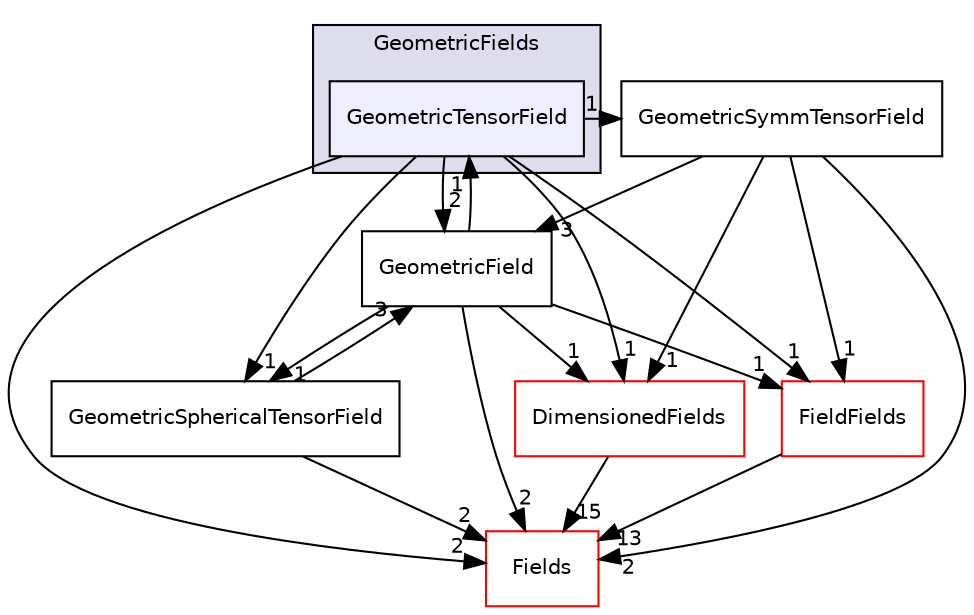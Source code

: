 digraph "src/OpenFOAM/fields/GeometricFields/GeometricTensorField" {
  bgcolor=transparent;
  compound=true
  node [ fontsize="10", fontname="Helvetica"];
  edge [ labelfontsize="10", labelfontname="Helvetica"];
  subgraph clusterdir_99558e6cce2e782cc8c86fe4c767e1e1 {
    graph [ bgcolor="#ddddee", pencolor="black", label="GeometricFields" fontname="Helvetica", fontsize="10", URL="dir_99558e6cce2e782cc8c86fe4c767e1e1.html"]
  dir_5ce9b94a15d598509690339b73ab7566 [shape=box, label="GeometricTensorField", style="filled", fillcolor="#eeeeff", pencolor="black", URL="dir_5ce9b94a15d598509690339b73ab7566.html"];
  }
  dir_7d364942a13d3ce50f6681364b448a98 [shape=box label="Fields" color="red" URL="dir_7d364942a13d3ce50f6681364b448a98.html"];
  dir_8eb3a7b50b56ddbfb00a2ddef0a44ff7 [shape=box label="FieldFields" color="red" URL="dir_8eb3a7b50b56ddbfb00a2ddef0a44ff7.html"];
  dir_1511140f93c0ce1002d17a6bb313e786 [shape=box label="GeometricSphericalTensorField" URL="dir_1511140f93c0ce1002d17a6bb313e786.html"];
  dir_02a55e4020468345e3b4cc1316f3bce2 [shape=box label="GeometricSymmTensorField" URL="dir_02a55e4020468345e3b4cc1316f3bce2.html"];
  dir_8c8bb42ce9b582caaa8128a267c381ba [shape=box label="DimensionedFields" color="red" URL="dir_8c8bb42ce9b582caaa8128a267c381ba.html"];
  dir_cd8c242dbf9349898a9b717387ebe031 [shape=box label="GeometricField" URL="dir_cd8c242dbf9349898a9b717387ebe031.html"];
  dir_8eb3a7b50b56ddbfb00a2ddef0a44ff7->dir_7d364942a13d3ce50f6681364b448a98 [headlabel="13", labeldistance=1.5 headhref="dir_002062_002071.html"];
  dir_1511140f93c0ce1002d17a6bb313e786->dir_7d364942a13d3ce50f6681364b448a98 [headlabel="2", labeldistance=1.5 headhref="dir_002095_002071.html"];
  dir_1511140f93c0ce1002d17a6bb313e786->dir_cd8c242dbf9349898a9b717387ebe031 [headlabel="3", labeldistance=1.5 headhref="dir_002095_002092.html"];
  dir_02a55e4020468345e3b4cc1316f3bce2->dir_7d364942a13d3ce50f6681364b448a98 [headlabel="2", labeldistance=1.5 headhref="dir_002096_002071.html"];
  dir_02a55e4020468345e3b4cc1316f3bce2->dir_8eb3a7b50b56ddbfb00a2ddef0a44ff7 [headlabel="1", labeldistance=1.5 headhref="dir_002096_002062.html"];
  dir_02a55e4020468345e3b4cc1316f3bce2->dir_8c8bb42ce9b582caaa8128a267c381ba [headlabel="1", labeldistance=1.5 headhref="dir_002096_002056.html"];
  dir_02a55e4020468345e3b4cc1316f3bce2->dir_cd8c242dbf9349898a9b717387ebe031 [headlabel="3", labeldistance=1.5 headhref="dir_002096_002092.html"];
  dir_5ce9b94a15d598509690339b73ab7566->dir_7d364942a13d3ce50f6681364b448a98 [headlabel="2", labeldistance=1.5 headhref="dir_002097_002071.html"];
  dir_5ce9b94a15d598509690339b73ab7566->dir_8eb3a7b50b56ddbfb00a2ddef0a44ff7 [headlabel="1", labeldistance=1.5 headhref="dir_002097_002062.html"];
  dir_5ce9b94a15d598509690339b73ab7566->dir_1511140f93c0ce1002d17a6bb313e786 [headlabel="1", labeldistance=1.5 headhref="dir_002097_002095.html"];
  dir_5ce9b94a15d598509690339b73ab7566->dir_02a55e4020468345e3b4cc1316f3bce2 [headlabel="1", labeldistance=1.5 headhref="dir_002097_002096.html"];
  dir_5ce9b94a15d598509690339b73ab7566->dir_8c8bb42ce9b582caaa8128a267c381ba [headlabel="1", labeldistance=1.5 headhref="dir_002097_002056.html"];
  dir_5ce9b94a15d598509690339b73ab7566->dir_cd8c242dbf9349898a9b717387ebe031 [headlabel="2", labeldistance=1.5 headhref="dir_002097_002092.html"];
  dir_8c8bb42ce9b582caaa8128a267c381ba->dir_7d364942a13d3ce50f6681364b448a98 [headlabel="15", labeldistance=1.5 headhref="dir_002056_002071.html"];
  dir_cd8c242dbf9349898a9b717387ebe031->dir_7d364942a13d3ce50f6681364b448a98 [headlabel="2", labeldistance=1.5 headhref="dir_002092_002071.html"];
  dir_cd8c242dbf9349898a9b717387ebe031->dir_8eb3a7b50b56ddbfb00a2ddef0a44ff7 [headlabel="1", labeldistance=1.5 headhref="dir_002092_002062.html"];
  dir_cd8c242dbf9349898a9b717387ebe031->dir_1511140f93c0ce1002d17a6bb313e786 [headlabel="1", labeldistance=1.5 headhref="dir_002092_002095.html"];
  dir_cd8c242dbf9349898a9b717387ebe031->dir_5ce9b94a15d598509690339b73ab7566 [headlabel="1", labeldistance=1.5 headhref="dir_002092_002097.html"];
  dir_cd8c242dbf9349898a9b717387ebe031->dir_8c8bb42ce9b582caaa8128a267c381ba [headlabel="1", labeldistance=1.5 headhref="dir_002092_002056.html"];
}
